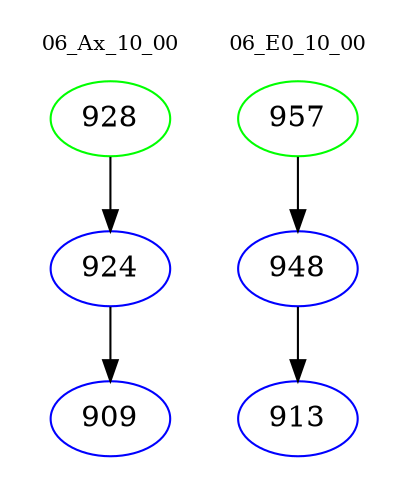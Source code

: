 digraph{
subgraph cluster_0 {
color = white
label = "06_Ax_10_00";
fontsize=10;
T0_928 [label="928", color="green"]
T0_928 -> T0_924 [color="black"]
T0_924 [label="924", color="blue"]
T0_924 -> T0_909 [color="black"]
T0_909 [label="909", color="blue"]
}
subgraph cluster_1 {
color = white
label = "06_E0_10_00";
fontsize=10;
T1_957 [label="957", color="green"]
T1_957 -> T1_948 [color="black"]
T1_948 [label="948", color="blue"]
T1_948 -> T1_913 [color="black"]
T1_913 [label="913", color="blue"]
}
}
